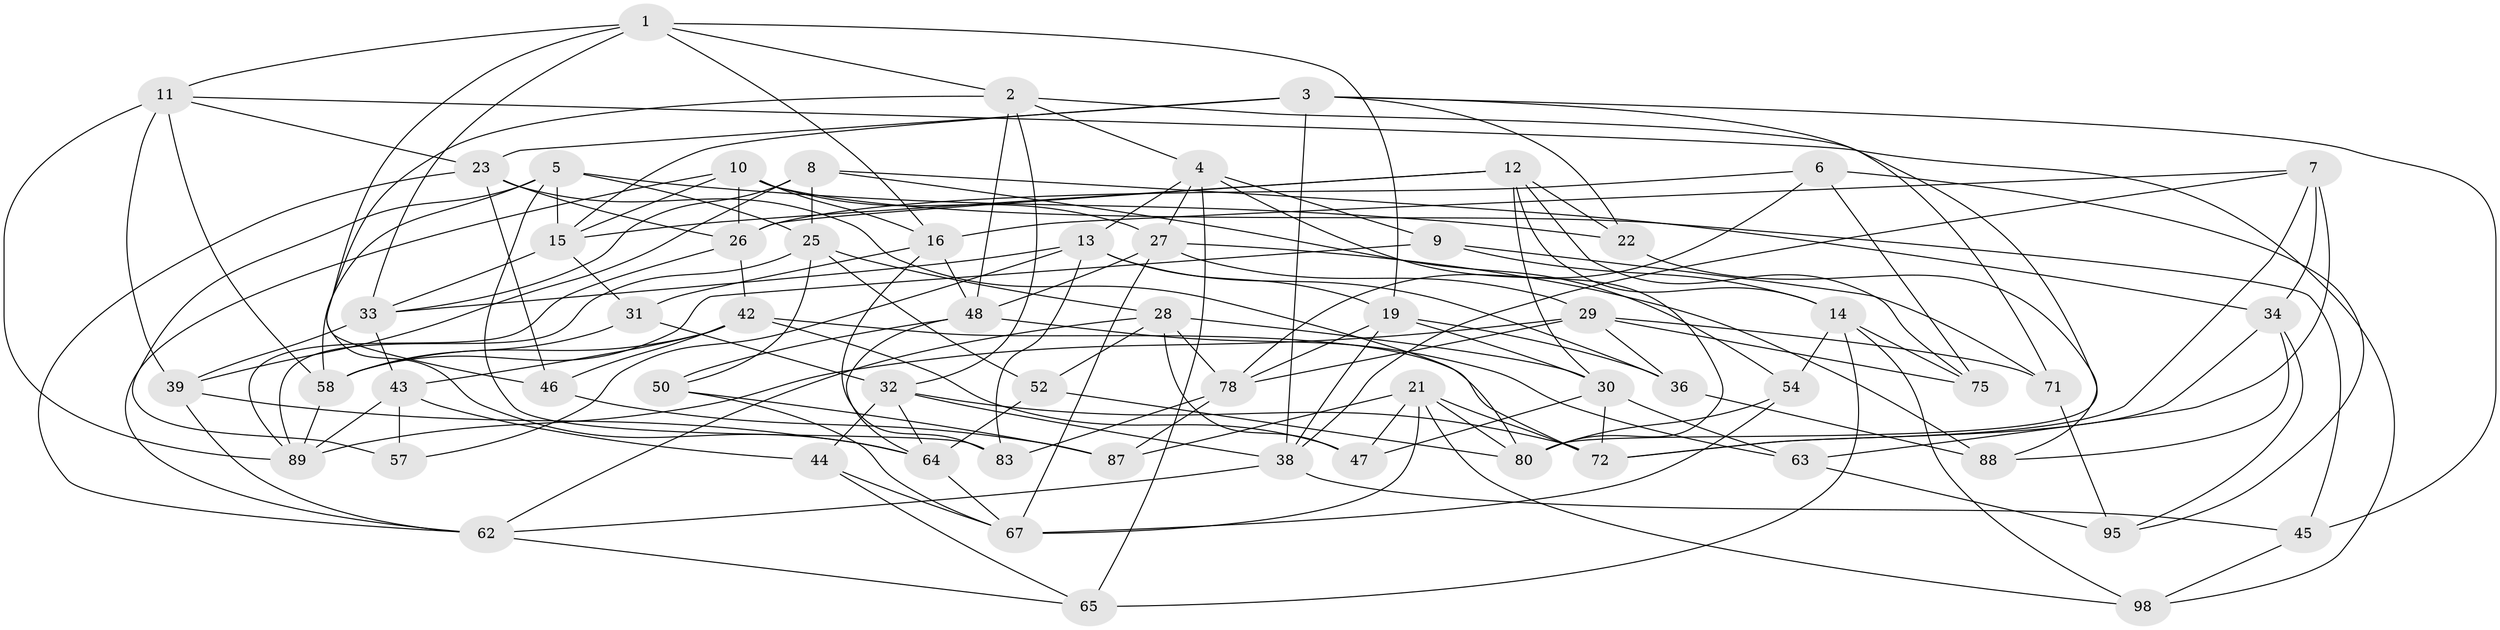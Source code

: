 // original degree distribution, {4: 1.0}
// Generated by graph-tools (version 1.1) at 2025/11/02/21/25 10:11:16]
// undirected, 61 vertices, 158 edges
graph export_dot {
graph [start="1"]
  node [color=gray90,style=filled];
  1 [super="+18"];
  2 [super="+55"];
  3 [super="+84"];
  4 [super="+66"];
  5 [super="+37"];
  6;
  7 [super="+35"];
  8 [super="+56"];
  9;
  10 [super="+41"];
  11 [super="+79"];
  12 [super="+100"];
  13 [super="+20"];
  14 [super="+60"];
  15 [super="+17"];
  16 [super="+24"];
  19 [super="+40"];
  21 [super="+74"];
  22;
  23 [super="+69"];
  25 [super="+59"];
  26 [super="+68"];
  27 [super="+61"];
  28 [super="+92"];
  29 [super="+51"];
  30 [super="+77"];
  31;
  32 [super="+53"];
  33 [super="+76"];
  34 [super="+82"];
  36;
  38 [super="+73"];
  39 [super="+49"];
  42 [super="+96"];
  43 [super="+81"];
  44;
  45;
  46;
  47;
  48 [super="+70"];
  50;
  52;
  54;
  57;
  58 [super="+99"];
  62 [super="+85"];
  63;
  64 [super="+93"];
  65;
  67 [super="+97"];
  71;
  72 [super="+86"];
  75;
  78 [super="+91"];
  80 [super="+90"];
  83;
  87;
  88;
  89 [super="+94"];
  95;
  98;
  1 -- 2;
  1 -- 46;
  1 -- 11;
  1 -- 16;
  1 -- 19;
  1 -- 33;
  2 -- 48;
  2 -- 71;
  2 -- 32;
  2 -- 64;
  2 -- 4;
  3 -- 80;
  3 -- 22;
  3 -- 38;
  3 -- 15;
  3 -- 45;
  3 -- 23;
  4 -- 65;
  4 -- 13;
  4 -- 80;
  4 -- 9;
  4 -- 27;
  5 -- 58;
  5 -- 83;
  5 -- 57;
  5 -- 22;
  5 -- 15;
  5 -- 25;
  6 -- 95;
  6 -- 26;
  6 -- 78;
  6 -- 75;
  7 -- 16;
  7 -- 38;
  7 -- 34 [weight=2];
  7 -- 72;
  7 -- 63;
  8 -- 34;
  8 -- 25;
  8 -- 39 [weight=2];
  8 -- 33;
  8 -- 54;
  9 -- 71;
  9 -- 58;
  9 -- 14;
  10 -- 16;
  10 -- 45;
  10 -- 15;
  10 -- 26;
  10 -- 62;
  10 -- 27;
  11 -- 98;
  11 -- 39;
  11 -- 89;
  11 -- 58;
  11 -- 23;
  12 -- 75;
  12 -- 15;
  12 -- 22;
  12 -- 30;
  12 -- 14;
  12 -- 26;
  13 -- 33;
  13 -- 19;
  13 -- 57;
  13 -- 83;
  13 -- 36;
  14 -- 75;
  14 -- 65;
  14 -- 98;
  14 -- 54;
  15 -- 31;
  15 -- 33;
  16 -- 31;
  16 -- 83;
  16 -- 48;
  19 -- 36;
  19 -- 78;
  19 -- 38;
  19 -- 30;
  21 -- 72;
  21 -- 67;
  21 -- 98;
  21 -- 87;
  21 -- 47;
  21 -- 80;
  22 -- 88;
  23 -- 46;
  23 -- 62;
  23 -- 80;
  23 -- 26;
  25 -- 28;
  25 -- 89;
  25 -- 50;
  25 -- 52;
  26 -- 89;
  26 -- 42;
  27 -- 29;
  27 -- 67;
  27 -- 48;
  27 -- 88;
  28 -- 78;
  28 -- 62;
  28 -- 52;
  28 -- 47;
  28 -- 30;
  29 -- 71;
  29 -- 75;
  29 -- 89;
  29 -- 36;
  29 -- 78;
  30 -- 63;
  30 -- 72;
  30 -- 47;
  31 -- 32;
  31 -- 58;
  32 -- 64;
  32 -- 44;
  32 -- 72;
  32 -- 38;
  33 -- 43;
  33 -- 39;
  34 -- 88;
  34 -- 72;
  34 -- 95;
  36 -- 88;
  38 -- 62;
  38 -- 45;
  39 -- 62;
  39 -- 64;
  42 -- 58;
  42 -- 46;
  42 -- 47;
  42 -- 72;
  42 -- 43;
  43 -- 89;
  43 -- 57 [weight=2];
  43 -- 44;
  44 -- 65;
  44 -- 67;
  45 -- 98;
  46 -- 87;
  48 -- 50;
  48 -- 64;
  48 -- 63;
  50 -- 87;
  50 -- 67;
  52 -- 64;
  52 -- 80;
  54 -- 80;
  54 -- 67;
  58 -- 89;
  62 -- 65;
  63 -- 95;
  64 -- 67;
  71 -- 95;
  78 -- 83;
  78 -- 87;
}
